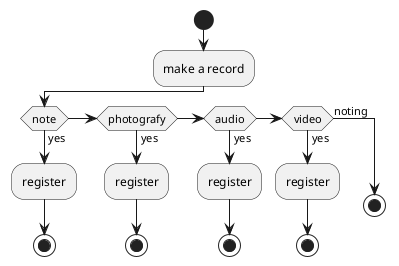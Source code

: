 @startuml meusys
start
:make a record;
if (note) then (yes)
  :register;
  stop
elseif (photografy) then (yes)
  :register;
  stop
elseif (audio) then (yes)
  :register;
  stop
elseif (video) then (yes)
  :register;
  stop
else (noting)
  stop
endif
@enduml